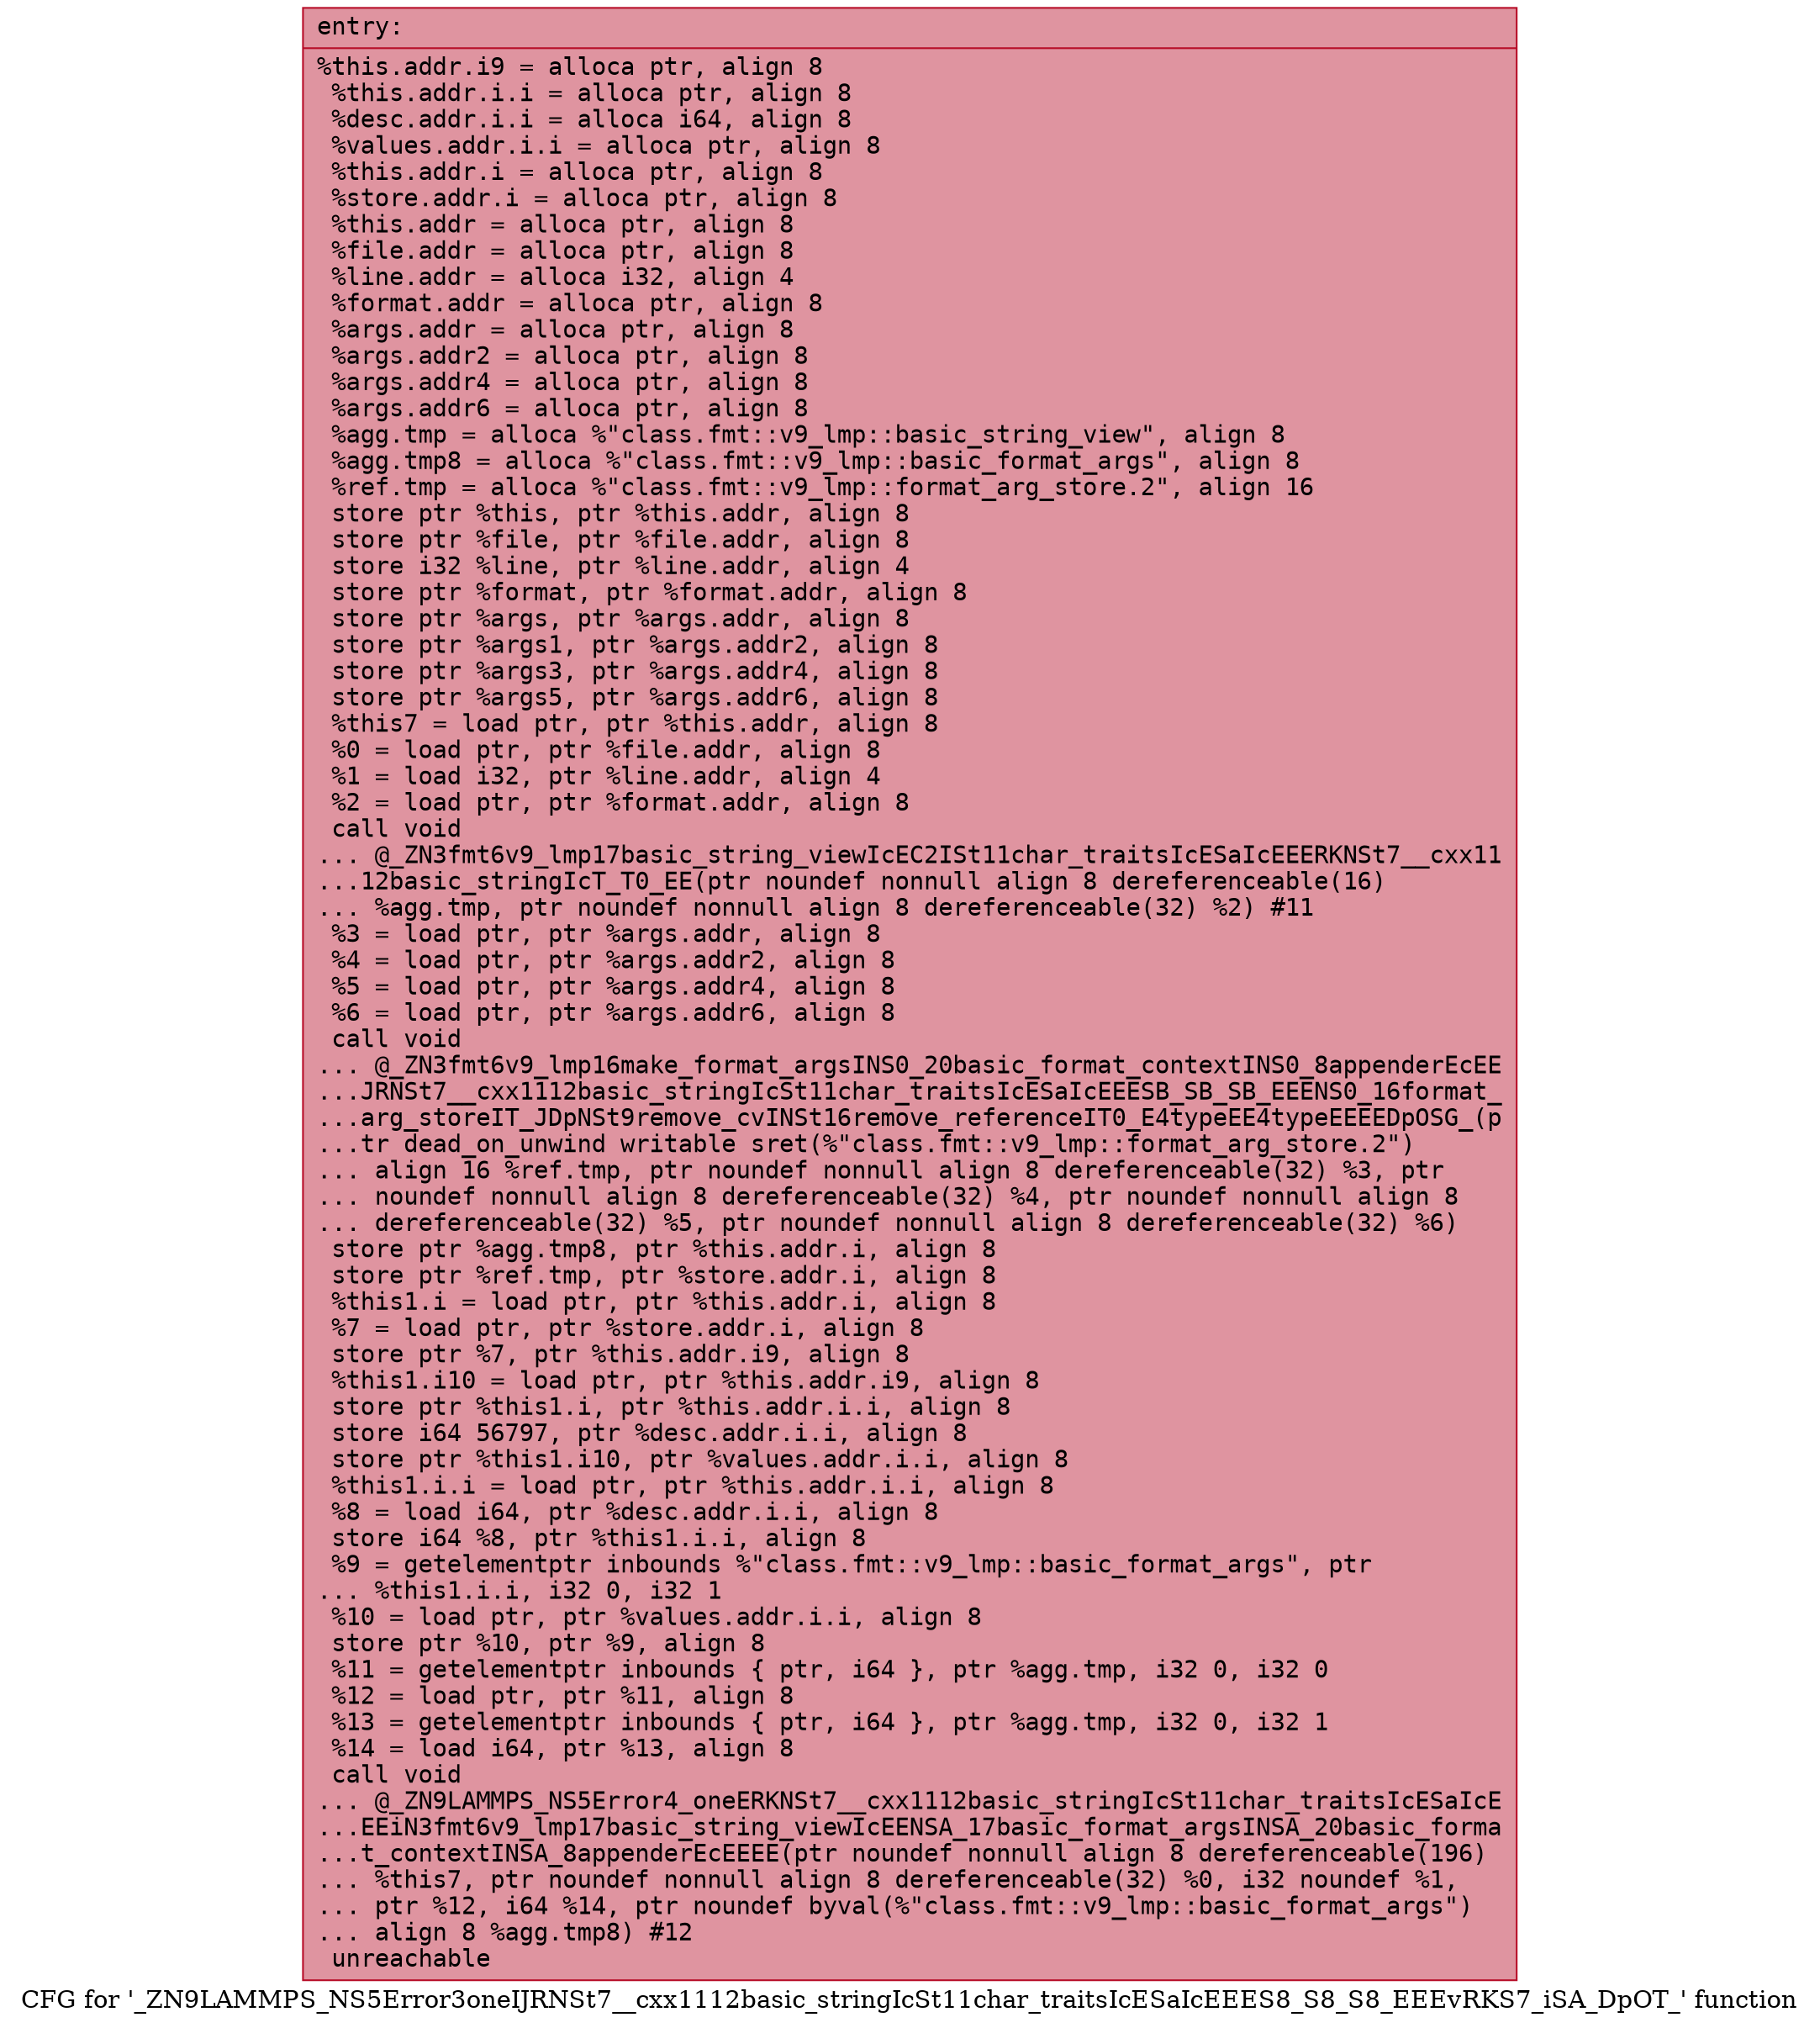 digraph "CFG for '_ZN9LAMMPS_NS5Error3oneIJRNSt7__cxx1112basic_stringIcSt11char_traitsIcESaIcEEES8_S8_S8_EEEvRKS7_iSA_DpOT_' function" {
	label="CFG for '_ZN9LAMMPS_NS5Error3oneIJRNSt7__cxx1112basic_stringIcSt11char_traitsIcESaIcEEES8_S8_S8_EEEvRKS7_iSA_DpOT_' function";

	Node0x55acb5d9ef10 [shape=record,color="#b70d28ff", style=filled, fillcolor="#b70d2870" fontname="Courier",label="{entry:\l|  %this.addr.i9 = alloca ptr, align 8\l  %this.addr.i.i = alloca ptr, align 8\l  %desc.addr.i.i = alloca i64, align 8\l  %values.addr.i.i = alloca ptr, align 8\l  %this.addr.i = alloca ptr, align 8\l  %store.addr.i = alloca ptr, align 8\l  %this.addr = alloca ptr, align 8\l  %file.addr = alloca ptr, align 8\l  %line.addr = alloca i32, align 4\l  %format.addr = alloca ptr, align 8\l  %args.addr = alloca ptr, align 8\l  %args.addr2 = alloca ptr, align 8\l  %args.addr4 = alloca ptr, align 8\l  %args.addr6 = alloca ptr, align 8\l  %agg.tmp = alloca %\"class.fmt::v9_lmp::basic_string_view\", align 8\l  %agg.tmp8 = alloca %\"class.fmt::v9_lmp::basic_format_args\", align 8\l  %ref.tmp = alloca %\"class.fmt::v9_lmp::format_arg_store.2\", align 16\l  store ptr %this, ptr %this.addr, align 8\l  store ptr %file, ptr %file.addr, align 8\l  store i32 %line, ptr %line.addr, align 4\l  store ptr %format, ptr %format.addr, align 8\l  store ptr %args, ptr %args.addr, align 8\l  store ptr %args1, ptr %args.addr2, align 8\l  store ptr %args3, ptr %args.addr4, align 8\l  store ptr %args5, ptr %args.addr6, align 8\l  %this7 = load ptr, ptr %this.addr, align 8\l  %0 = load ptr, ptr %file.addr, align 8\l  %1 = load i32, ptr %line.addr, align 4\l  %2 = load ptr, ptr %format.addr, align 8\l  call void\l... @_ZN3fmt6v9_lmp17basic_string_viewIcEC2ISt11char_traitsIcESaIcEEERKNSt7__cxx11\l...12basic_stringIcT_T0_EE(ptr noundef nonnull align 8 dereferenceable(16)\l... %agg.tmp, ptr noundef nonnull align 8 dereferenceable(32) %2) #11\l  %3 = load ptr, ptr %args.addr, align 8\l  %4 = load ptr, ptr %args.addr2, align 8\l  %5 = load ptr, ptr %args.addr4, align 8\l  %6 = load ptr, ptr %args.addr6, align 8\l  call void\l... @_ZN3fmt6v9_lmp16make_format_argsINS0_20basic_format_contextINS0_8appenderEcEE\l...JRNSt7__cxx1112basic_stringIcSt11char_traitsIcESaIcEEESB_SB_SB_EEENS0_16format_\l...arg_storeIT_JDpNSt9remove_cvINSt16remove_referenceIT0_E4typeEE4typeEEEEDpOSG_(p\l...tr dead_on_unwind writable sret(%\"class.fmt::v9_lmp::format_arg_store.2\")\l... align 16 %ref.tmp, ptr noundef nonnull align 8 dereferenceable(32) %3, ptr\l... noundef nonnull align 8 dereferenceable(32) %4, ptr noundef nonnull align 8\l... dereferenceable(32) %5, ptr noundef nonnull align 8 dereferenceable(32) %6)\l  store ptr %agg.tmp8, ptr %this.addr.i, align 8\l  store ptr %ref.tmp, ptr %store.addr.i, align 8\l  %this1.i = load ptr, ptr %this.addr.i, align 8\l  %7 = load ptr, ptr %store.addr.i, align 8\l  store ptr %7, ptr %this.addr.i9, align 8\l  %this1.i10 = load ptr, ptr %this.addr.i9, align 8\l  store ptr %this1.i, ptr %this.addr.i.i, align 8\l  store i64 56797, ptr %desc.addr.i.i, align 8\l  store ptr %this1.i10, ptr %values.addr.i.i, align 8\l  %this1.i.i = load ptr, ptr %this.addr.i.i, align 8\l  %8 = load i64, ptr %desc.addr.i.i, align 8\l  store i64 %8, ptr %this1.i.i, align 8\l  %9 = getelementptr inbounds %\"class.fmt::v9_lmp::basic_format_args\", ptr\l... %this1.i.i, i32 0, i32 1\l  %10 = load ptr, ptr %values.addr.i.i, align 8\l  store ptr %10, ptr %9, align 8\l  %11 = getelementptr inbounds \{ ptr, i64 \}, ptr %agg.tmp, i32 0, i32 0\l  %12 = load ptr, ptr %11, align 8\l  %13 = getelementptr inbounds \{ ptr, i64 \}, ptr %agg.tmp, i32 0, i32 1\l  %14 = load i64, ptr %13, align 8\l  call void\l... @_ZN9LAMMPS_NS5Error4_oneERKNSt7__cxx1112basic_stringIcSt11char_traitsIcESaIcE\l...EEiN3fmt6v9_lmp17basic_string_viewIcEENSA_17basic_format_argsINSA_20basic_forma\l...t_contextINSA_8appenderEcEEEE(ptr noundef nonnull align 8 dereferenceable(196)\l... %this7, ptr noundef nonnull align 8 dereferenceable(32) %0, i32 noundef %1,\l... ptr %12, i64 %14, ptr noundef byval(%\"class.fmt::v9_lmp::basic_format_args\")\l... align 8 %agg.tmp8) #12\l  unreachable\l}"];
}
